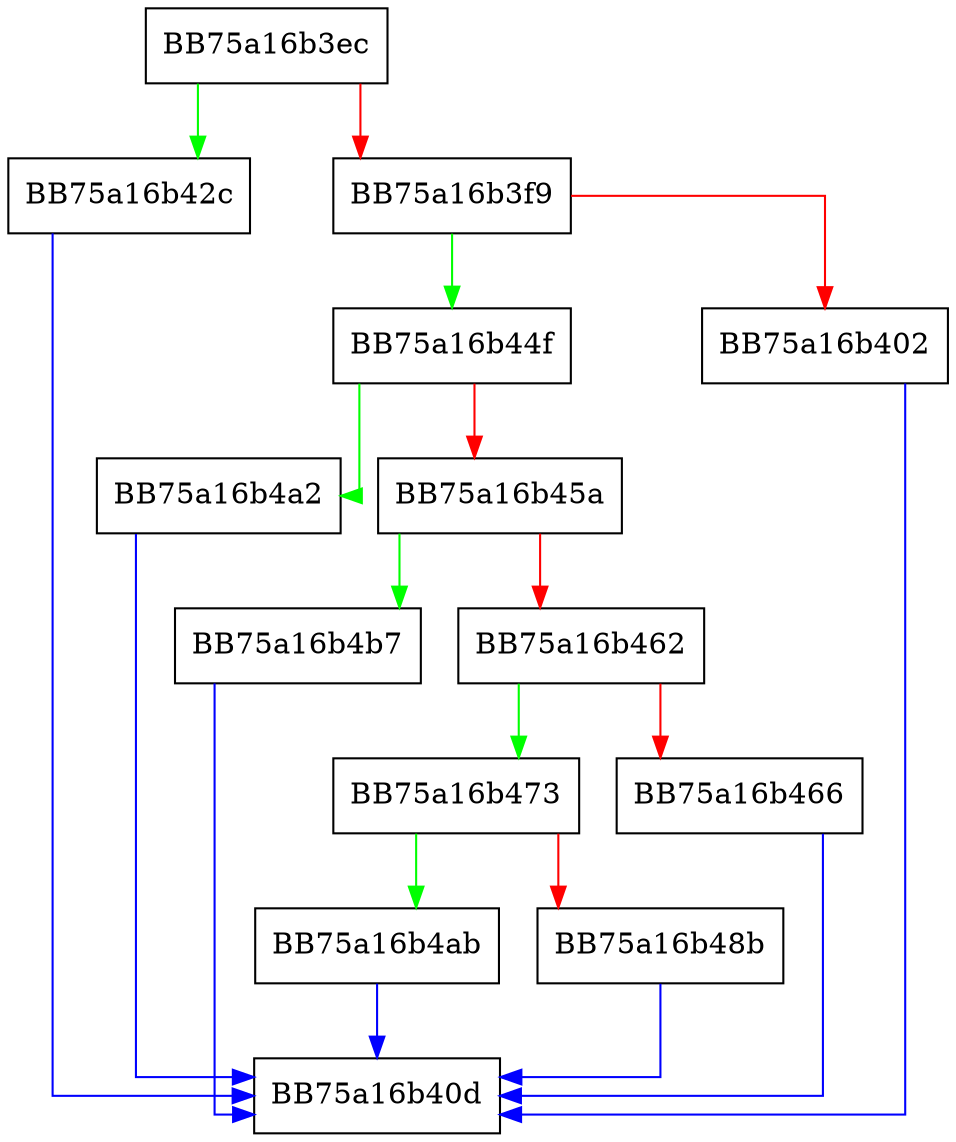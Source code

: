 digraph lua_settable {
  node [shape="box"];
  graph [splines=ortho];
  BB75a16b3ec -> BB75a16b42c [color="green"];
  BB75a16b3ec -> BB75a16b3f9 [color="red"];
  BB75a16b3f9 -> BB75a16b44f [color="green"];
  BB75a16b3f9 -> BB75a16b402 [color="red"];
  BB75a16b402 -> BB75a16b40d [color="blue"];
  BB75a16b42c -> BB75a16b40d [color="blue"];
  BB75a16b44f -> BB75a16b4a2 [color="green"];
  BB75a16b44f -> BB75a16b45a [color="red"];
  BB75a16b45a -> BB75a16b4b7 [color="green"];
  BB75a16b45a -> BB75a16b462 [color="red"];
  BB75a16b462 -> BB75a16b473 [color="green"];
  BB75a16b462 -> BB75a16b466 [color="red"];
  BB75a16b466 -> BB75a16b40d [color="blue"];
  BB75a16b473 -> BB75a16b4ab [color="green"];
  BB75a16b473 -> BB75a16b48b [color="red"];
  BB75a16b48b -> BB75a16b40d [color="blue"];
  BB75a16b4a2 -> BB75a16b40d [color="blue"];
  BB75a16b4ab -> BB75a16b40d [color="blue"];
  BB75a16b4b7 -> BB75a16b40d [color="blue"];
}